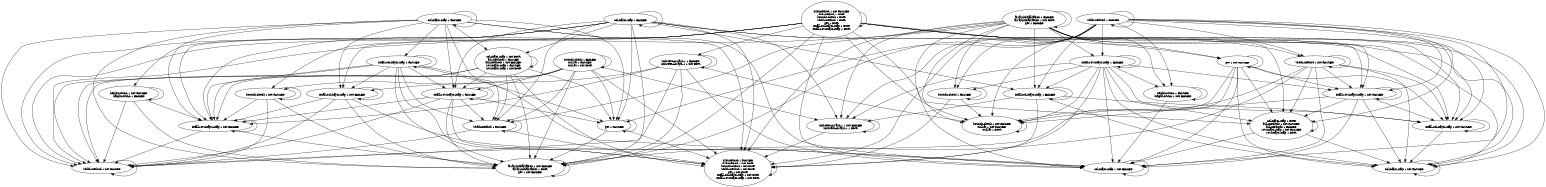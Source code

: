 digraph testgraph { fontsize="9" 
size="10.3,7.7"; ratio=compress
node [fontsize="9"] 
edge [fontsize="9"]N32 [label="\nunit-test-Array2-1 1 FAILED\nunit-test-Array2-1 1 not DNR"]
N31 [label="\nunit-test-Array2-1 1 not FAILED\nunit-test-Array2-1 1 DNR"]
N30 [label="\nsize-method 1 PASSED\nsize-method 1 not DNR\nbounds-check 1 not DNR\nwidth-method 1 not DNR\nget 1 not DNR\nsmall-col-major-map 1 not DNR\nsmall-row-major-map 1 not DNR"]
N29 [label="\nsize-method 1 not PASSED\nsize-method 1 DNR\nbounds-check 1 DNR\nwidth-method 1 DNR\nget 1 DNR\nsmall-col-major-map 1 DNR\nsmall-row-major-map 1 DNR"]
N28 [label="\nsmall-row-major-map 1 not FAILED"]
N27 [label="\nsmall-row-major-map 1 FAILED"]
N26 [label="\nsmall-row-major-map 1 not PASSED"]
N25 [label="\nsmall-row-major-map 1 PASSED"]
N24 [label="\nsmall-col-major-map 1 not FAILED"]
N23 [label="\nsmall-col-major-map 1 FAILED"]
N22 [label="\nsmall-col-major-map 1 not PASSED"]
N21 [label="\nsmall-col-major-map 1 PASSED"]
N20 [label="\nbounds-check 1 FAILED\nnull-at 1 PASSED\nnull-at 1 not DNR"]
N19 [label="\nbounds-check 1 not FAILED\nnull-at 1 not PASSED\nnull-at 1 DNR"]
N18 [label="\ncol-major-map 1 not DNR\nfull-methods 1 PASSED\nfull-methods 1 not FAILED\nrow-major-map 1 PASSED\nrow-major-map 1 not DNR"]
N17 [label="\ncol-major-map 1 DNR\nfull-methods 1 not PASSED\nfull-methods 1 FAILED\nrow-major-map 1 not PASSED\nrow-major-map 1 DNR"]
N16 [label="\narray-initialization 1 not FAILED\narray-initialization 1 DNR\nget 1 not FAILED"]
N15 [label="\narray-initialization 1 FAILED\narray-initialization 1 not DNR\nget 1 FAILED"]
N14 [label="\nget 1 not PASSED"]
N13 [label="\nget 1 PASSED"]
N12 [label="\nheight-NULL 1 PASSED\nheight-NULL 1 not FAILED"]
N11 [label="\nheight-NULL 1 not PASSED\nheight-NULL 1 FAILED"]
N10 [label="\nwidth-method 1 not FAILED"]
N9 [label="\nwidth-method 1 FAILED"]
N8 [label="\nwidth-method 1 not PASSED"]
N7 [label="\nwidth-method 1 PASSED"]
N6 [label="\ncol-major-map 1 not FAILED"]
N5 [label="\ncol-major-map 1 FAILED"]
N4 [label="\ncol-major-map 1 not PASSED"]
N3 [label="\ncol-major-map 1 PASSED"]
N2 [label="\nbounds-check 1 not PASSED"]
N1 [label="\nbounds-check 1 PASSED"]
N32 -> N32 
N32 -> N28 
N32 -> N24 
N32 -> N19 
N32 -> N16 
N32 -> N10 
N32 -> N6 
N31 -> N31 
N31 -> N30 
N30 -> N30 
N29 -> N32 
N29 -> N29 
N29 -> N28 
N29 -> N26 
N29 -> N24 
N29 -> N22 
N29 -> N19 
N29 -> N17 
N29 -> N16 
N29 -> N14 
N29 -> N10 
N29 -> N8 
N29 -> N6 
N29 -> N4 
N29 -> N2 
N28 -> N28 
N28 -> N16 
N28 -> N10 
N27 -> N31 
N27 -> N30 
N27 -> N27 
N27 -> N26 
N27 -> N23 
N27 -> N22 
N27 -> N19 
N27 -> N17 
N27 -> N12 
N27 -> N6 
N27 -> N4 
N27 -> N1 
N26 -> N26 
N26 -> N22 
N26 -> N19 
N26 -> N17 
N26 -> N6 
N26 -> N4 
N25 -> N30 
N25 -> N28 
N25 -> N25 
N25 -> N16 
N25 -> N13 
N25 -> N10 
N25 -> N7 
N24 -> N28 
N24 -> N24 
N24 -> N16 
N24 -> N10 
N24 -> N6 
N23 -> N31 
N23 -> N30 
N23 -> N23 
N23 -> N22 
N23 -> N4 
N22 -> N22 
N22 -> N4 
N21 -> N30 
N21 -> N28 
N21 -> N25 
N21 -> N24 
N21 -> N21 
N21 -> N16 
N21 -> N13 
N21 -> N10 
N21 -> N7 
N21 -> N6 
N20 -> N31 
N20 -> N30 
N20 -> N28 
N20 -> N25 
N20 -> N20 
N20 -> N16 
N20 -> N13 
N20 -> N10 
N20 -> N7 
N20 -> N2 
N19 -> N19 
N18 -> N30 
N18 -> N28 
N18 -> N25 
N18 -> N18 
N18 -> N16 
N18 -> N13 
N18 -> N10 
N18 -> N7 
N17 -> N17 
N17 -> N6 
N17 -> N4 
N16 -> N16 
N15 -> N31 
N15 -> N30 
N15 -> N27 
N15 -> N26 
N15 -> N23 
N15 -> N22 
N15 -> N19 
N15 -> N17 
N15 -> N15 
N15 -> N14 
N15 -> N12 
N15 -> N10 
N15 -> N7 
N15 -> N6 
N15 -> N4 
N15 -> N1 
N14 -> N26 
N14 -> N22 
N14 -> N19 
N14 -> N17 
N14 -> N14 
N14 -> N10 
N14 -> N6 
N14 -> N4 
N13 -> N30 
N13 -> N16 
N13 -> N13 
N12 -> N12 
N12 -> N6 
N11 -> N28 
N11 -> N16 
N11 -> N11 
N11 -> N10 
N10 -> N10 
N9 -> N31 
N9 -> N30 
N9 -> N27 
N9 -> N26 
N9 -> N23 
N9 -> N22 
N9 -> N19 
N9 -> N17 
N9 -> N16 
N9 -> N13 
N9 -> N12 
N9 -> N9 
N9 -> N8 
N9 -> N6 
N9 -> N4 
N9 -> N1 
N8 -> N26 
N8 -> N22 
N8 -> N19 
N8 -> N17 
N8 -> N16 
N8 -> N8 
N8 -> N6 
N8 -> N4 
N7 -> N30 
N7 -> N10 
N7 -> N7 
N6 -> N6 
N5 -> N31 
N5 -> N30 
N5 -> N28 
N5 -> N25 
N5 -> N23 
N5 -> N22 
N5 -> N18 
N5 -> N16 
N5 -> N13 
N5 -> N11 
N5 -> N10 
N5 -> N7 
N5 -> N5 
N5 -> N4 
N4 -> N4 
N3 -> N30 
N3 -> N28 
N3 -> N25 
N3 -> N24 
N3 -> N21 
N3 -> N18 
N3 -> N16 
N3 -> N13 
N3 -> N10 
N3 -> N7 
N3 -> N6 
N3 -> N3 
N2 -> N28 
N2 -> N16 
N2 -> N10 
N2 -> N2 
N1 -> N30 
N1 -> N19 
N1 -> N1 
}